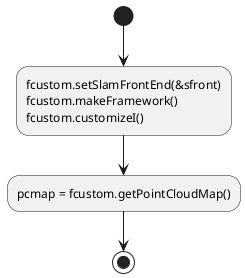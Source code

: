 @startuml

(*) --> "fcustom.setSlamFrontEnd(&sfront)
fcustom.makeFramework()
fcustom.customizeI()"
--> "pcmap = fcustom.getPointCloudMap()"
--> (*)

@enduml